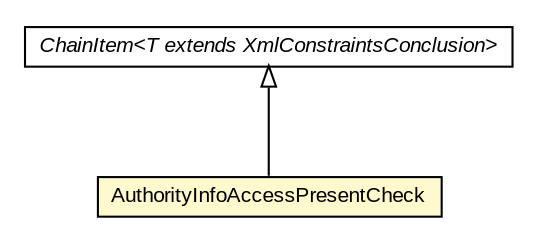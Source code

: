 #!/usr/local/bin/dot
#
# Class diagram 
# Generated by UMLGraph version R5_6-24-gf6e263 (http://www.umlgraph.org/)
#

digraph G {
	edge [fontname="arial",fontsize=10,labelfontname="arial",labelfontsize=10];
	node [fontname="arial",fontsize=10,shape=plaintext];
	nodesep=0.25;
	ranksep=0.5;
	// eu.europa.esig.dss.validation.process.ChainItem<T extends eu.europa.esig.dss.jaxb.detailedreport.XmlConstraintsConclusion>
	c174186 [label=<<table title="eu.europa.esig.dss.validation.process.ChainItem" border="0" cellborder="1" cellspacing="0" cellpadding="2" port="p" href="../../../../ChainItem.html">
		<tr><td><table border="0" cellspacing="0" cellpadding="1">
<tr><td align="center" balign="center"><font face="arial italic"> ChainItem&lt;T extends XmlConstraintsConclusion&gt; </font></td></tr>
		</table></td></tr>
		</table>>, URL="../../../../ChainItem.html", fontname="arial", fontcolor="black", fontsize=10.0];
	// eu.europa.esig.dss.validation.process.bbb.xcv.sub.checks.AuthorityInfoAccessPresentCheck
	c174269 [label=<<table title="eu.europa.esig.dss.validation.process.bbb.xcv.sub.checks.AuthorityInfoAccessPresentCheck" border="0" cellborder="1" cellspacing="0" cellpadding="2" port="p" bgcolor="lemonChiffon" href="./AuthorityInfoAccessPresentCheck.html">
		<tr><td><table border="0" cellspacing="0" cellpadding="1">
<tr><td align="center" balign="center"> AuthorityInfoAccessPresentCheck </td></tr>
		</table></td></tr>
		</table>>, URL="./AuthorityInfoAccessPresentCheck.html", fontname="arial", fontcolor="black", fontsize=10.0];
	//eu.europa.esig.dss.validation.process.bbb.xcv.sub.checks.AuthorityInfoAccessPresentCheck extends eu.europa.esig.dss.validation.process.ChainItem<eu.europa.esig.dss.jaxb.detailedreport.XmlSubXCV>
	c174186:p -> c174269:p [dir=back,arrowtail=empty];
}

